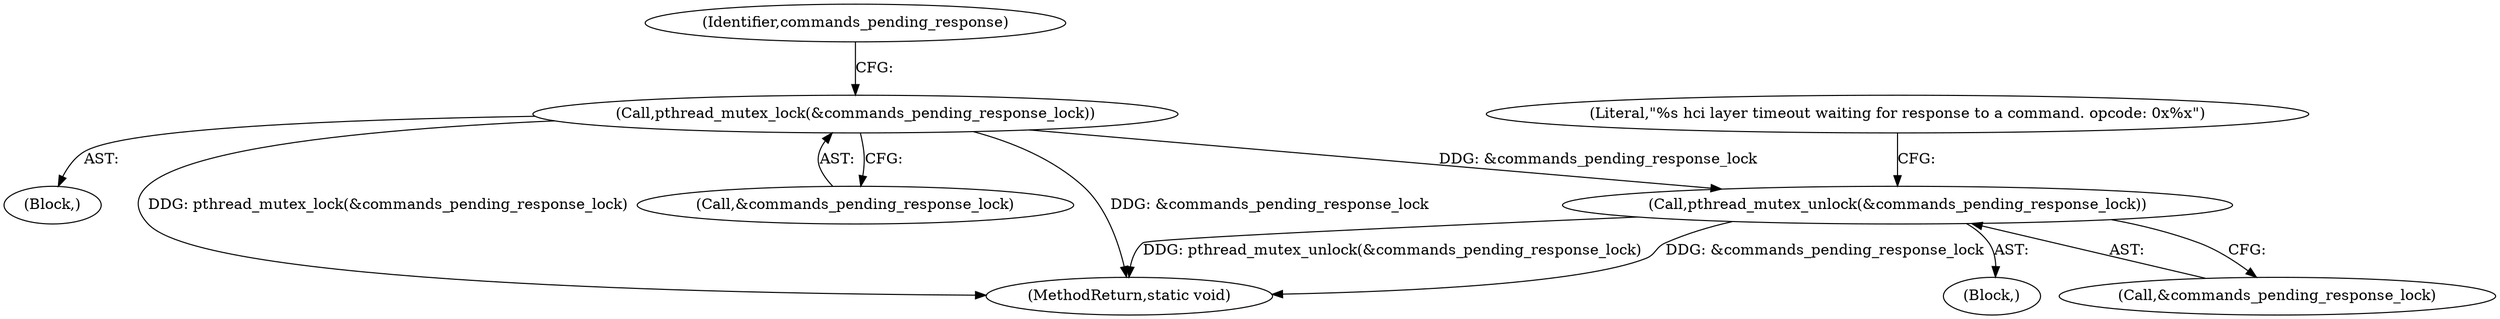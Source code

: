 digraph "0_Android_472271b153c5dc53c28beac55480a8d8434b2d5c_55@API" {
"1000120" [label="(Call,pthread_mutex_unlock(&commands_pending_response_lock))"];
"1000103" [label="(Call,pthread_mutex_lock(&commands_pending_response_lock))"];
"1000108" [label="(Identifier,commands_pending_response)"];
"1000120" [label="(Call,pthread_mutex_unlock(&commands_pending_response_lock))"];
"1000103" [label="(Call,pthread_mutex_lock(&commands_pending_response_lock))"];
"1000124" [label="(Literal,\"%s hci layer timeout waiting for response to a command. opcode: 0x%x\")"];
"1000138" [label="(MethodReturn,static void)"];
"1000102" [label="(Block,)"];
"1000104" [label="(Call,&commands_pending_response_lock)"];
"1000121" [label="(Call,&commands_pending_response_lock)"];
"1000114" [label="(Block,)"];
"1000120" -> "1000114"  [label="AST: "];
"1000120" -> "1000121"  [label="CFG: "];
"1000121" -> "1000120"  [label="AST: "];
"1000124" -> "1000120"  [label="CFG: "];
"1000120" -> "1000138"  [label="DDG: &commands_pending_response_lock"];
"1000120" -> "1000138"  [label="DDG: pthread_mutex_unlock(&commands_pending_response_lock)"];
"1000103" -> "1000120"  [label="DDG: &commands_pending_response_lock"];
"1000103" -> "1000102"  [label="AST: "];
"1000103" -> "1000104"  [label="CFG: "];
"1000104" -> "1000103"  [label="AST: "];
"1000108" -> "1000103"  [label="CFG: "];
"1000103" -> "1000138"  [label="DDG: &commands_pending_response_lock"];
"1000103" -> "1000138"  [label="DDG: pthread_mutex_lock(&commands_pending_response_lock)"];
}
